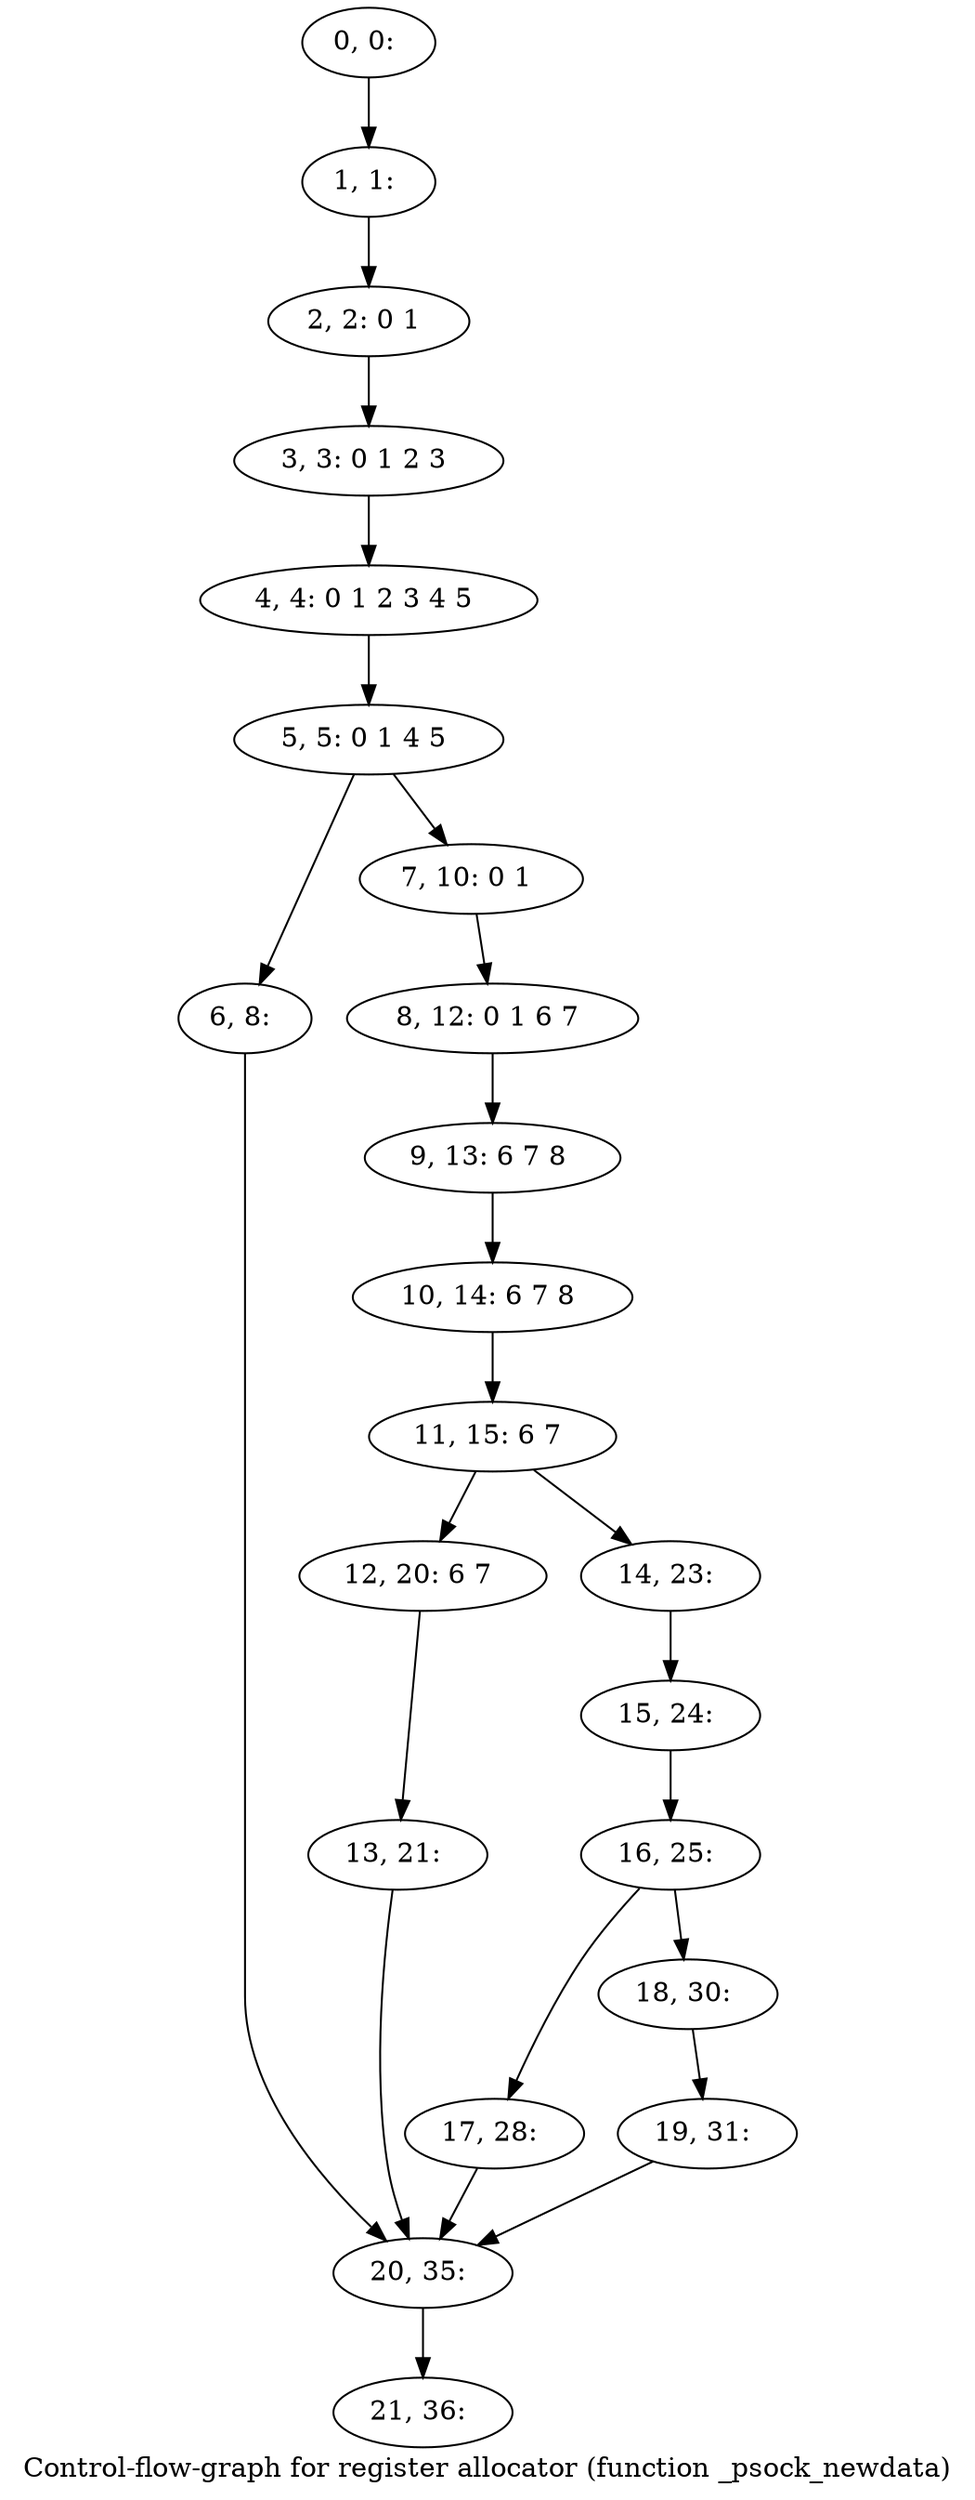 digraph G {
graph [label="Control-flow-graph for register allocator (function _psock_newdata)"]
0[label="0, 0: "];
1[label="1, 1: "];
2[label="2, 2: 0 1 "];
3[label="3, 3: 0 1 2 3 "];
4[label="4, 4: 0 1 2 3 4 5 "];
5[label="5, 5: 0 1 4 5 "];
6[label="6, 8: "];
7[label="7, 10: 0 1 "];
8[label="8, 12: 0 1 6 7 "];
9[label="9, 13: 6 7 8 "];
10[label="10, 14: 6 7 8 "];
11[label="11, 15: 6 7 "];
12[label="12, 20: 6 7 "];
13[label="13, 21: "];
14[label="14, 23: "];
15[label="15, 24: "];
16[label="16, 25: "];
17[label="17, 28: "];
18[label="18, 30: "];
19[label="19, 31: "];
20[label="20, 35: "];
21[label="21, 36: "];
0->1 ;
1->2 ;
2->3 ;
3->4 ;
4->5 ;
5->6 ;
5->7 ;
6->20 ;
7->8 ;
8->9 ;
9->10 ;
10->11 ;
11->12 ;
11->14 ;
12->13 ;
13->20 ;
14->15 ;
15->16 ;
16->17 ;
16->18 ;
17->20 ;
18->19 ;
19->20 ;
20->21 ;
}
